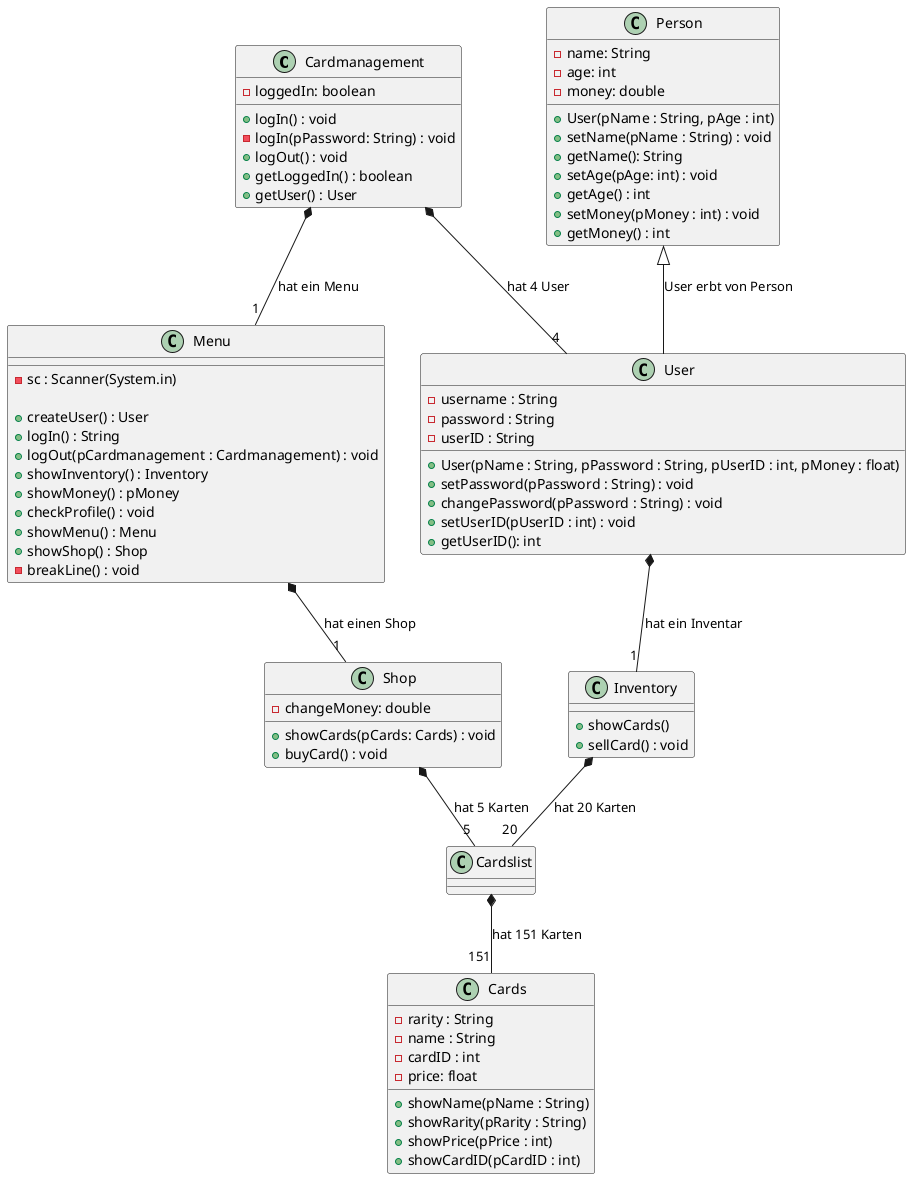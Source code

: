@startuml Klassendiagramm

class Cardmanagement{
    -loggedIn: boolean
    +logIn() : void
    -logIn(pPassword: String) : void
    +logOut() : void
    +getLoggedIn() : boolean
    +getUser() : User



}


class Menu{
    -sc : Scanner(System.in)

    +createUser() : User
    +logIn() : String
    +logOut(pCardmanagement : Cardmanagement) : void
    +showInventory() : Inventory
    +showMoney() : pMoney
    +checkProfile() : void
    +showMenu() : Menu
    +showShop() : Shop
    -breakLine() : void


}


class Shop{
    -changeMoney: double

    
    +showCards(pCards: Cards) : void
    +buyCard() : void

}


class User{
    -username : String
    -password : String
    -userID : String


    +User(pName : String, pPassword : String, pUserID : int, pMoney : float)
    +setPassword(pPassword : String) : void
    +changePassword(pPassword : String) : void
    +setUserID(pUserID : int) : void
    +getUserID(): int

}


class Person{
    -name: String
    -age: int
    -money: double

    +User(pName : String, pAge : int)
    +setName(pName : String) : void
    +getName(): String
    +setAge(pAge: int) : void
    +getAge() : int
    +setMoney(pMoney : int) : void
    +getMoney() : int
}


class Cards{
    -rarity : String
    -name : String
    -cardID : int
    -price: float

    +showName(pName : String)
    +showRarity(pRarity : String)
    +showPrice(pPrice : int)
    +showCardID(pCardID : int)

}


class Inventory{
    +showCards()
    +sellCard() : void
}


class Cardslist{
}

Cardmanagement *-- "1" Menu : hat ein Menu
User *-- "1" Inventory : hat ein Inventar
Cardmanagement *-- "4" User : hat 4 User
Menu *-- "1" Shop : hat einen Shop
Shop *-- "5" Cardslist : hat 5 Karten 
Inventory *-- "20" Cardslist : hat 20 Karten
Cardslist *-- "151" Cards : hat 151 Karten
Person <|-- User : User erbt von Person

@enduml